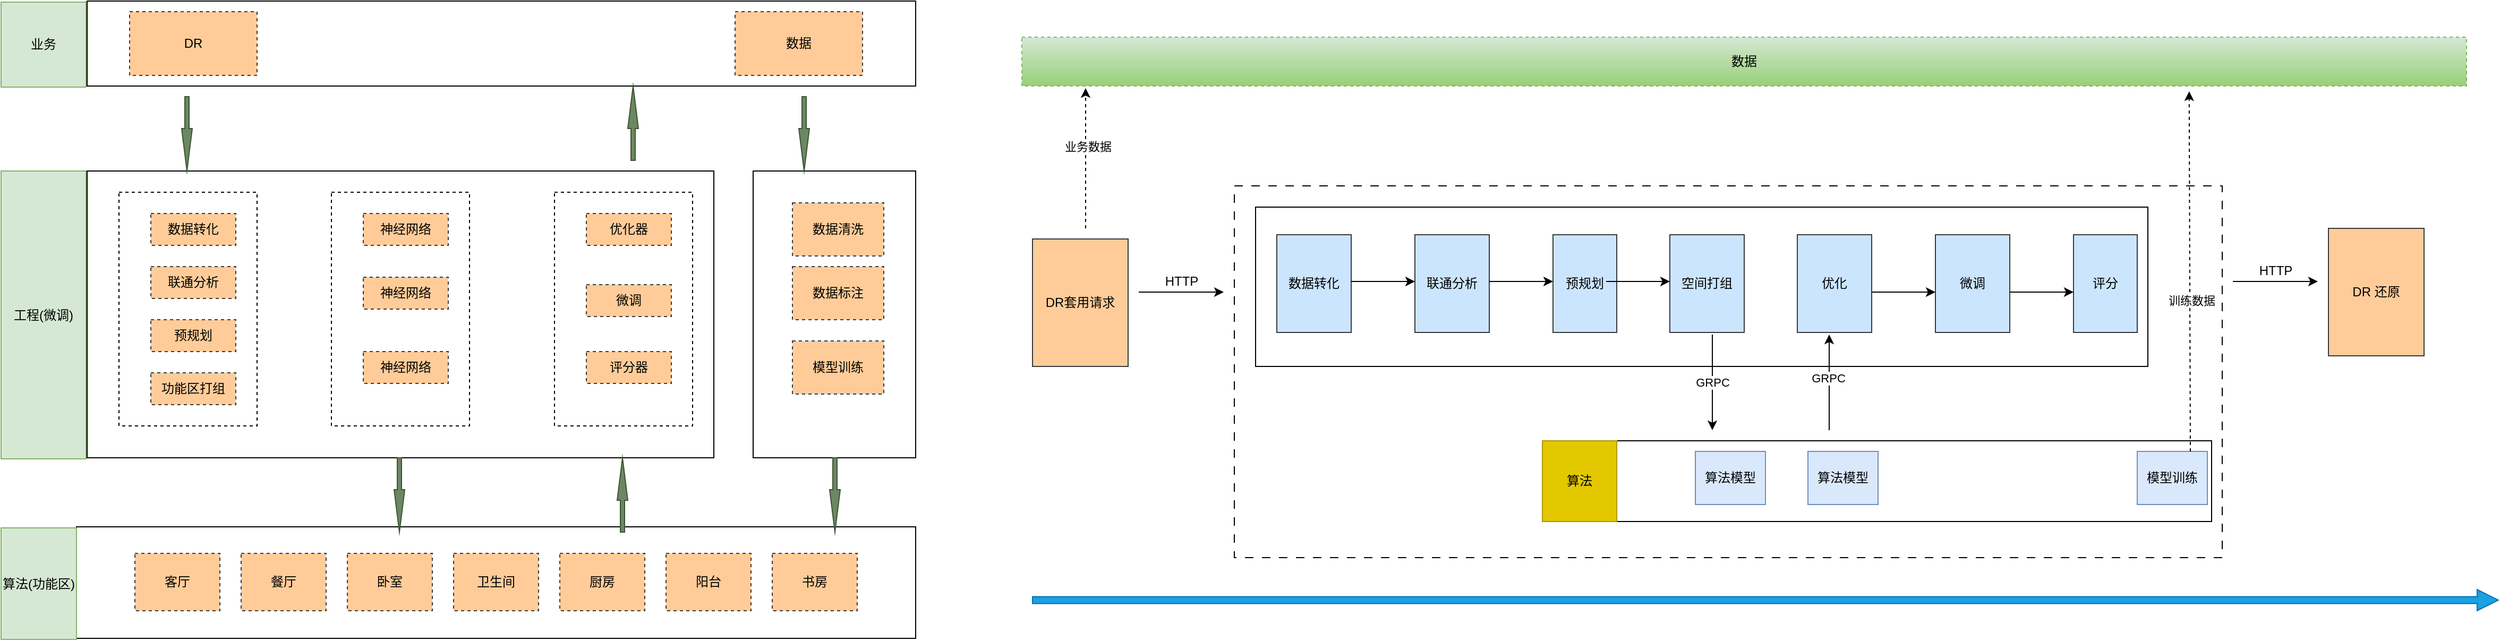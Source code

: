<mxfile version="20.8.23" type="github">
  <diagram name="第 1 页" id="68FAXFczm0JGzj1-__Jd">
    <mxGraphModel dx="1434" dy="771" grid="1" gridSize="10" guides="1" tooltips="1" connect="1" arrows="1" fold="1" page="1" pageScale="1" pageWidth="827" pageHeight="1169" math="0" shadow="0">
      <root>
        <mxCell id="0" />
        <mxCell id="1" parent="0" />
        <mxCell id="MvrCCe9intnFQsgFpyN2-1" value="" style="rounded=0;whiteSpace=wrap;html=1;dashed=1;dashPattern=8 8;" vertex="1" parent="1">
          <mxGeometry x="1290" y="264" width="930" height="350" as="geometry" />
        </mxCell>
        <mxCell id="MvrCCe9intnFQsgFpyN2-2" value="" style="rounded=0;whiteSpace=wrap;html=1;" vertex="1" parent="1">
          <mxGeometry x="1310" y="284" width="840" height="150" as="geometry" />
        </mxCell>
        <mxCell id="MvrCCe9intnFQsgFpyN2-3" value="" style="rounded=0;whiteSpace=wrap;html=1;" vertex="1" parent="1">
          <mxGeometry x="210" y="250" width="590" height="270" as="geometry" />
        </mxCell>
        <mxCell id="MvrCCe9intnFQsgFpyN2-4" value="" style="rounded=0;whiteSpace=wrap;html=1;" vertex="1" parent="1">
          <mxGeometry x="200" y="585" width="790" height="105" as="geometry" />
        </mxCell>
        <mxCell id="MvrCCe9intnFQsgFpyN2-5" value="" style="rounded=0;whiteSpace=wrap;html=1;" vertex="1" parent="1">
          <mxGeometry x="210" y="90" width="780" height="80" as="geometry" />
        </mxCell>
        <mxCell id="MvrCCe9intnFQsgFpyN2-6" value="工程(微调)" style="rounded=0;whiteSpace=wrap;html=1;fillColor=#d5e8d4;strokeColor=#82b366;" vertex="1" parent="1">
          <mxGeometry x="129" y="250" width="80" height="271" as="geometry" />
        </mxCell>
        <mxCell id="MvrCCe9intnFQsgFpyN2-7" value="算法(功能区)" style="rounded=0;whiteSpace=wrap;html=1;fillColor=#d5e8d4;strokeColor=#82b366;" vertex="1" parent="1">
          <mxGeometry x="129" y="586" width="71" height="105" as="geometry" />
        </mxCell>
        <mxCell id="MvrCCe9intnFQsgFpyN2-8" value="客厅" style="rounded=0;whiteSpace=wrap;html=1;dashed=1;fillColor=#ffcc99;strokeColor=#36393d;" vertex="1" parent="1">
          <mxGeometry x="255" y="610" width="80" height="54" as="geometry" />
        </mxCell>
        <mxCell id="MvrCCe9intnFQsgFpyN2-9" value="餐厅" style="rounded=0;whiteSpace=wrap;html=1;dashed=1;fillColor=#ffcc99;strokeColor=#36393d;" vertex="1" parent="1">
          <mxGeometry x="355" y="610" width="80" height="54" as="geometry" />
        </mxCell>
        <mxCell id="MvrCCe9intnFQsgFpyN2-10" value="卧室" style="rounded=0;whiteSpace=wrap;html=1;dashed=1;fillColor=#ffcc99;strokeColor=#36393d;" vertex="1" parent="1">
          <mxGeometry x="455" y="610" width="80" height="54" as="geometry" />
        </mxCell>
        <mxCell id="MvrCCe9intnFQsgFpyN2-11" value="卫生间" style="rounded=0;whiteSpace=wrap;html=1;dashed=1;fillColor=#ffcc99;strokeColor=#36393d;" vertex="1" parent="1">
          <mxGeometry x="555" y="610" width="80" height="54" as="geometry" />
        </mxCell>
        <mxCell id="MvrCCe9intnFQsgFpyN2-12" value="厨房" style="rounded=0;whiteSpace=wrap;html=1;dashed=1;fillColor=#ffcc99;strokeColor=#36393d;" vertex="1" parent="1">
          <mxGeometry x="655" y="610" width="80" height="54" as="geometry" />
        </mxCell>
        <mxCell id="MvrCCe9intnFQsgFpyN2-13" value="阳台" style="rounded=0;whiteSpace=wrap;html=1;dashed=1;fillColor=#ffcc99;strokeColor=#36393d;" vertex="1" parent="1">
          <mxGeometry x="755" y="610" width="80" height="54" as="geometry" />
        </mxCell>
        <mxCell id="MvrCCe9intnFQsgFpyN2-14" value="书房" style="rounded=0;whiteSpace=wrap;html=1;dashed=1;fillColor=#ffcc99;strokeColor=#36393d;" vertex="1" parent="1">
          <mxGeometry x="855" y="610" width="80" height="54" as="geometry" />
        </mxCell>
        <mxCell id="MvrCCe9intnFQsgFpyN2-15" value="" style="rounded=0;whiteSpace=wrap;html=1;dashed=1;" vertex="1" parent="1">
          <mxGeometry x="240" y="270" width="130" height="220" as="geometry" />
        </mxCell>
        <mxCell id="MvrCCe9intnFQsgFpyN2-16" value="联通分析" style="rounded=0;whiteSpace=wrap;html=1;dashed=1;fillColor=#ffcc99;strokeColor=#36393d;" vertex="1" parent="1">
          <mxGeometry x="270" y="340" width="80" height="30" as="geometry" />
        </mxCell>
        <mxCell id="MvrCCe9intnFQsgFpyN2-17" value="数据转化" style="rounded=0;whiteSpace=wrap;html=1;dashed=1;fillColor=#ffcc99;strokeColor=#36393d;" vertex="1" parent="1">
          <mxGeometry x="270" y="290" width="80" height="30" as="geometry" />
        </mxCell>
        <mxCell id="MvrCCe9intnFQsgFpyN2-18" value="预规划" style="rounded=0;whiteSpace=wrap;html=1;dashed=1;fillColor=#ffcc99;strokeColor=#36393d;" vertex="1" parent="1">
          <mxGeometry x="270" y="390" width="80" height="30" as="geometry" />
        </mxCell>
        <mxCell id="MvrCCe9intnFQsgFpyN2-19" value="" style="rounded=0;whiteSpace=wrap;html=1;dashed=1;" vertex="1" parent="1">
          <mxGeometry x="440" y="270" width="130" height="220" as="geometry" />
        </mxCell>
        <mxCell id="MvrCCe9intnFQsgFpyN2-20" value="神经网络" style="rounded=0;whiteSpace=wrap;html=1;dashed=1;fillColor=#ffcc99;strokeColor=#36393d;" vertex="1" parent="1">
          <mxGeometry x="470" y="350" width="80" height="30" as="geometry" />
        </mxCell>
        <mxCell id="MvrCCe9intnFQsgFpyN2-21" value="神经网络" style="rounded=0;whiteSpace=wrap;html=1;dashed=1;fillColor=#ffcc99;strokeColor=#36393d;" vertex="1" parent="1">
          <mxGeometry x="470" y="290" width="80" height="30" as="geometry" />
        </mxCell>
        <mxCell id="MvrCCe9intnFQsgFpyN2-22" value="神经网络" style="rounded=0;whiteSpace=wrap;html=1;dashed=1;fillColor=#ffcc99;strokeColor=#36393d;" vertex="1" parent="1">
          <mxGeometry x="470" y="420" width="80" height="30" as="geometry" />
        </mxCell>
        <mxCell id="MvrCCe9intnFQsgFpyN2-23" value="功能区打组" style="rounded=0;whiteSpace=wrap;html=1;dashed=1;fillColor=#ffcc99;strokeColor=#36393d;" vertex="1" parent="1">
          <mxGeometry x="270" y="440" width="80" height="30" as="geometry" />
        </mxCell>
        <mxCell id="MvrCCe9intnFQsgFpyN2-24" value="" style="rounded=0;whiteSpace=wrap;html=1;dashed=1;" vertex="1" parent="1">
          <mxGeometry x="650" y="270" width="130" height="220" as="geometry" />
        </mxCell>
        <mxCell id="MvrCCe9intnFQsgFpyN2-25" value="微调" style="rounded=0;whiteSpace=wrap;html=1;dashed=1;fillColor=#ffcc99;strokeColor=#36393d;" vertex="1" parent="1">
          <mxGeometry x="680" y="357" width="80" height="30" as="geometry" />
        </mxCell>
        <mxCell id="MvrCCe9intnFQsgFpyN2-26" value="优化器" style="rounded=0;whiteSpace=wrap;html=1;dashed=1;fillColor=#ffcc99;strokeColor=#36393d;" vertex="1" parent="1">
          <mxGeometry x="680" y="290" width="80" height="30" as="geometry" />
        </mxCell>
        <mxCell id="MvrCCe9intnFQsgFpyN2-27" value="评分器" style="rounded=0;whiteSpace=wrap;html=1;dashed=1;fillColor=#ffcc99;strokeColor=#36393d;" vertex="1" parent="1">
          <mxGeometry x="680" y="420" width="80" height="30" as="geometry" />
        </mxCell>
        <mxCell id="MvrCCe9intnFQsgFpyN2-28" value="DR" style="rounded=0;whiteSpace=wrap;html=1;dashed=1;fillColor=#ffcc99;strokeColor=#36393d;" vertex="1" parent="1">
          <mxGeometry x="250" y="100" width="120" height="60" as="geometry" />
        </mxCell>
        <mxCell id="MvrCCe9intnFQsgFpyN2-29" value="" style="rounded=0;whiteSpace=wrap;html=1;" vertex="1" parent="1">
          <mxGeometry x="837" y="250" width="153" height="270" as="geometry" />
        </mxCell>
        <mxCell id="MvrCCe9intnFQsgFpyN2-30" value="数据" style="rounded=0;whiteSpace=wrap;html=1;dashed=1;fillColor=#ffcc99;strokeColor=#36393d;" vertex="1" parent="1">
          <mxGeometry x="820" y="100" width="120" height="60" as="geometry" />
        </mxCell>
        <mxCell id="MvrCCe9intnFQsgFpyN2-31" value="数据清洗" style="rounded=0;whiteSpace=wrap;html=1;dashed=1;fillColor=#ffcc99;strokeColor=#36393d;" vertex="1" parent="1">
          <mxGeometry x="874" y="280" width="86" height="50" as="geometry" />
        </mxCell>
        <mxCell id="MvrCCe9intnFQsgFpyN2-32" value="数据标注" style="rounded=0;whiteSpace=wrap;html=1;dashed=1;fillColor=#ffcc99;strokeColor=#36393d;" vertex="1" parent="1">
          <mxGeometry x="874" y="340" width="86" height="50" as="geometry" />
        </mxCell>
        <mxCell id="MvrCCe9intnFQsgFpyN2-33" value="模型训练" style="rounded=0;whiteSpace=wrap;html=1;dashed=1;fillColor=#ffcc99;strokeColor=#36393d;" vertex="1" parent="1">
          <mxGeometry x="874" y="410" width="86" height="50" as="geometry" />
        </mxCell>
        <mxCell id="MvrCCe9intnFQsgFpyN2-34" value="" style="html=1;shadow=0;dashed=0;align=center;verticalAlign=middle;shape=mxgraph.arrows2.arrow;dy=0.6;dx=40;direction=south;notch=0;fillColor=#6d8764;fontColor=#ffffff;strokeColor=#3A5431;" vertex="1" parent="1">
          <mxGeometry x="880" y="180" width="10" height="70" as="geometry" />
        </mxCell>
        <mxCell id="MvrCCe9intnFQsgFpyN2-35" value="业务" style="rounded=0;whiteSpace=wrap;html=1;fillColor=#d5e8d4;strokeColor=#82b366;" vertex="1" parent="1">
          <mxGeometry x="129" y="91" width="80" height="80" as="geometry" />
        </mxCell>
        <mxCell id="MvrCCe9intnFQsgFpyN2-36" value="" style="html=1;shadow=0;dashed=0;align=center;verticalAlign=middle;shape=mxgraph.arrows2.arrow;dy=0.6;dx=40;direction=south;notch=0;fillColor=#6d8764;fontColor=#ffffff;strokeColor=#3A5431;" vertex="1" parent="1">
          <mxGeometry x="299" y="180" width="10" height="70" as="geometry" />
        </mxCell>
        <mxCell id="MvrCCe9intnFQsgFpyN2-37" value="" style="html=1;shadow=0;dashed=0;align=center;verticalAlign=middle;shape=mxgraph.arrows2.arrow;dy=0.6;dx=40;direction=south;notch=0;fillColor=#6d8764;fontColor=#ffffff;strokeColor=#3A5431;" vertex="1" parent="1">
          <mxGeometry x="499" y="520" width="10" height="70" as="geometry" />
        </mxCell>
        <mxCell id="MvrCCe9intnFQsgFpyN2-38" value="" style="html=1;shadow=0;dashed=0;align=center;verticalAlign=middle;shape=mxgraph.arrows2.arrow;dy=0.6;dx=40;direction=north;notch=0;fillColor=#6d8764;fontColor=#ffffff;strokeColor=#3A5431;" vertex="1" parent="1">
          <mxGeometry x="709" y="520" width="10" height="70" as="geometry" />
        </mxCell>
        <mxCell id="MvrCCe9intnFQsgFpyN2-39" value="" style="html=1;shadow=0;dashed=0;align=center;verticalAlign=middle;shape=mxgraph.arrows2.arrow;dy=0.6;dx=40;direction=north;notch=0;fillColor=#6d8764;fontColor=#ffffff;strokeColor=#3A5431;" vertex="1" parent="1">
          <mxGeometry x="719" y="170" width="10" height="70" as="geometry" />
        </mxCell>
        <mxCell id="MvrCCe9intnFQsgFpyN2-40" value="" style="html=1;shadow=0;dashed=0;align=center;verticalAlign=middle;shape=mxgraph.arrows2.arrow;dy=0.6;dx=40;direction=south;notch=0;fillColor=#6d8764;fontColor=#ffffff;strokeColor=#3A5431;" vertex="1" parent="1">
          <mxGeometry x="909" y="520" width="10" height="70" as="geometry" />
        </mxCell>
        <mxCell id="MvrCCe9intnFQsgFpyN2-41" value="DR套用请求" style="rounded=0;whiteSpace=wrap;html=1;fillColor=#ffcc99;strokeColor=#36393d;" vertex="1" parent="1">
          <mxGeometry x="1100" y="314" width="90" height="120" as="geometry" />
        </mxCell>
        <mxCell id="MvrCCe9intnFQsgFpyN2-42" value="空间打组" style="rounded=0;whiteSpace=wrap;html=1;fillColor=#cce5ff;strokeColor=#36393d;" vertex="1" parent="1">
          <mxGeometry x="1700" y="310" width="70" height="92" as="geometry" />
        </mxCell>
        <mxCell id="MvrCCe9intnFQsgFpyN2-43" value="优化" style="rounded=0;whiteSpace=wrap;html=1;fillColor=#cce5ff;strokeColor=#36393d;" vertex="1" parent="1">
          <mxGeometry x="1820" y="310" width="70" height="92" as="geometry" />
        </mxCell>
        <mxCell id="MvrCCe9intnFQsgFpyN2-44" value="微调" style="rounded=0;whiteSpace=wrap;html=1;fillColor=#cce5ff;strokeColor=#36393d;" vertex="1" parent="1">
          <mxGeometry x="1950" y="310" width="70" height="92" as="geometry" />
        </mxCell>
        <mxCell id="MvrCCe9intnFQsgFpyN2-45" value="评分" style="rounded=0;whiteSpace=wrap;html=1;fillColor=#cce5ff;strokeColor=#36393d;" vertex="1" parent="1">
          <mxGeometry x="2080" y="310" width="60" height="92" as="geometry" />
        </mxCell>
        <mxCell id="MvrCCe9intnFQsgFpyN2-46" value="" style="rounded=0;whiteSpace=wrap;html=1;" vertex="1" parent="1">
          <mxGeometry x="1580" y="504" width="630" height="76" as="geometry" />
        </mxCell>
        <mxCell id="MvrCCe9intnFQsgFpyN2-47" value="算法模型" style="rounded=0;whiteSpace=wrap;html=1;fillColor=#dae8fc;strokeColor=#6c8ebf;" vertex="1" parent="1">
          <mxGeometry x="1724" y="514" width="66" height="50" as="geometry" />
        </mxCell>
        <mxCell id="MvrCCe9intnFQsgFpyN2-48" value="算法模型" style="rounded=0;whiteSpace=wrap;html=1;fillColor=#dae8fc;strokeColor=#6c8ebf;" vertex="1" parent="1">
          <mxGeometry x="1830" y="514" width="66" height="50" as="geometry" />
        </mxCell>
        <mxCell id="MvrCCe9intnFQsgFpyN2-49" value="数据" style="rounded=0;whiteSpace=wrap;html=1;dashed=1;fillColor=#d5e8d4;gradientColor=#97d077;strokeColor=#82b366;" vertex="1" parent="1">
          <mxGeometry x="1090" y="124" width="1360" height="46" as="geometry" />
        </mxCell>
        <mxCell id="MvrCCe9intnFQsgFpyN2-50" value="" style="endArrow=classic;html=1;rounded=0;dashed=1;" edge="1" parent="1">
          <mxGeometry width="50" height="50" relative="1" as="geometry">
            <mxPoint x="1150" y="304" as="sourcePoint" />
            <mxPoint x="1150" y="172" as="targetPoint" />
          </mxGeometry>
        </mxCell>
        <mxCell id="MvrCCe9intnFQsgFpyN2-51" value="业务数据" style="edgeLabel;html=1;align=center;verticalAlign=middle;resizable=0;points=[];" vertex="1" connectable="0" parent="MvrCCe9intnFQsgFpyN2-50">
          <mxGeometry x="0.167" y="-2" relative="1" as="geometry">
            <mxPoint as="offset" />
          </mxGeometry>
        </mxCell>
        <mxCell id="MvrCCe9intnFQsgFpyN2-52" value="" style="endArrow=classic;html=1;rounded=0;" edge="1" parent="1">
          <mxGeometry width="50" height="50" relative="1" as="geometry">
            <mxPoint x="1200" y="364" as="sourcePoint" />
            <mxPoint x="1280" y="364" as="targetPoint" />
          </mxGeometry>
        </mxCell>
        <mxCell id="MvrCCe9intnFQsgFpyN2-53" value="HTTP" style="text;html=1;align=center;verticalAlign=middle;resizable=0;points=[];autosize=1;strokeColor=none;fillColor=none;" vertex="1" parent="1">
          <mxGeometry x="1215" y="339" width="50" height="30" as="geometry" />
        </mxCell>
        <mxCell id="MvrCCe9intnFQsgFpyN2-54" value="" style="endArrow=classic;html=1;rounded=0;" edge="1" parent="1">
          <mxGeometry width="50" height="50" relative="1" as="geometry">
            <mxPoint x="1740" y="404" as="sourcePoint" />
            <mxPoint x="1740" y="494" as="targetPoint" />
          </mxGeometry>
        </mxCell>
        <mxCell id="MvrCCe9intnFQsgFpyN2-55" value="GRPC" style="edgeLabel;html=1;align=center;verticalAlign=middle;resizable=0;points=[];" vertex="1" connectable="0" parent="MvrCCe9intnFQsgFpyN2-54">
          <mxGeometry relative="1" as="geometry">
            <mxPoint as="offset" />
          </mxGeometry>
        </mxCell>
        <mxCell id="MvrCCe9intnFQsgFpyN2-56" value="" style="endArrow=classic;html=1;rounded=0;" edge="1" parent="1">
          <mxGeometry width="50" height="50" relative="1" as="geometry">
            <mxPoint x="1850" y="494" as="sourcePoint" />
            <mxPoint x="1850" y="404" as="targetPoint" />
          </mxGeometry>
        </mxCell>
        <mxCell id="MvrCCe9intnFQsgFpyN2-57" value="GRPC" style="edgeLabel;html=1;align=center;verticalAlign=middle;resizable=0;points=[];" vertex="1" connectable="0" parent="MvrCCe9intnFQsgFpyN2-56">
          <mxGeometry x="0.089" y="1" relative="1" as="geometry">
            <mxPoint as="offset" />
          </mxGeometry>
        </mxCell>
        <mxCell id="MvrCCe9intnFQsgFpyN2-58" value="" style="endArrow=classic;html=1;rounded=0;" edge="1" parent="1">
          <mxGeometry width="50" height="50" relative="1" as="geometry">
            <mxPoint x="1890" y="364" as="sourcePoint" />
            <mxPoint x="1950" y="364" as="targetPoint" />
          </mxGeometry>
        </mxCell>
        <mxCell id="MvrCCe9intnFQsgFpyN2-59" value="" style="endArrow=classic;html=1;rounded=0;" edge="1" parent="1">
          <mxGeometry width="50" height="50" relative="1" as="geometry">
            <mxPoint x="2020" y="364" as="sourcePoint" />
            <mxPoint x="2080" y="364" as="targetPoint" />
          </mxGeometry>
        </mxCell>
        <mxCell id="MvrCCe9intnFQsgFpyN2-60" value="DR 还原" style="rounded=0;whiteSpace=wrap;html=1;fillColor=#ffcc99;strokeColor=#36393d;" vertex="1" parent="1">
          <mxGeometry x="2320" y="304" width="90" height="120" as="geometry" />
        </mxCell>
        <mxCell id="MvrCCe9intnFQsgFpyN2-61" value="" style="endArrow=classic;html=1;rounded=0;" edge="1" parent="1">
          <mxGeometry width="50" height="50" relative="1" as="geometry">
            <mxPoint x="2230" y="354" as="sourcePoint" />
            <mxPoint x="2310" y="354" as="targetPoint" />
          </mxGeometry>
        </mxCell>
        <mxCell id="MvrCCe9intnFQsgFpyN2-62" value="HTTP" style="text;html=1;align=center;verticalAlign=middle;resizable=0;points=[];autosize=1;strokeColor=none;fillColor=none;" vertex="1" parent="1">
          <mxGeometry x="2245" y="329" width="50" height="30" as="geometry" />
        </mxCell>
        <mxCell id="MvrCCe9intnFQsgFpyN2-63" value="模型训练" style="rounded=0;whiteSpace=wrap;html=1;fillColor=#dae8fc;strokeColor=#6c8ebf;" vertex="1" parent="1">
          <mxGeometry x="2140" y="514" width="66" height="50" as="geometry" />
        </mxCell>
        <mxCell id="MvrCCe9intnFQsgFpyN2-64" value="" style="endArrow=classic;html=1;rounded=0;entryX=0.808;entryY=1.109;entryDx=0;entryDy=0;entryPerimeter=0;dashed=1;" edge="1" parent="1" target="MvrCCe9intnFQsgFpyN2-49">
          <mxGeometry width="50" height="50" relative="1" as="geometry">
            <mxPoint x="2190" y="514" as="sourcePoint" />
            <mxPoint x="2190" y="264" as="targetPoint" />
          </mxGeometry>
        </mxCell>
        <mxCell id="MvrCCe9intnFQsgFpyN2-65" value="训练数据" style="edgeLabel;html=1;align=center;verticalAlign=middle;resizable=0;points=[];" vertex="1" connectable="0" parent="MvrCCe9intnFQsgFpyN2-64">
          <mxGeometry x="-0.159" y="-1" relative="1" as="geometry">
            <mxPoint as="offset" />
          </mxGeometry>
        </mxCell>
        <mxCell id="MvrCCe9intnFQsgFpyN2-66" value="" style="html=1;shadow=0;dashed=0;align=center;verticalAlign=middle;shape=mxgraph.arrows2.arrow;dy=0.67;dx=20;notch=0;fillColor=#1ba1e2;fontColor=#ffffff;strokeColor=#006EAF;" vertex="1" parent="1">
          <mxGeometry x="1100" y="644" width="1380" height="20" as="geometry" />
        </mxCell>
        <mxCell id="MvrCCe9intnFQsgFpyN2-67" value="数据转化" style="rounded=0;whiteSpace=wrap;html=1;fillColor=#cce5ff;strokeColor=#36393d;" vertex="1" parent="1">
          <mxGeometry x="1330" y="310" width="70" height="92" as="geometry" />
        </mxCell>
        <mxCell id="MvrCCe9intnFQsgFpyN2-68" value="联通分析" style="rounded=0;whiteSpace=wrap;html=1;fillColor=#cce5ff;strokeColor=#36393d;" vertex="1" parent="1">
          <mxGeometry x="1460" y="310" width="70" height="92" as="geometry" />
        </mxCell>
        <mxCell id="MvrCCe9intnFQsgFpyN2-69" value="预规划" style="rounded=0;whiteSpace=wrap;html=1;fillColor=#cce5ff;strokeColor=#36393d;" vertex="1" parent="1">
          <mxGeometry x="1590" y="310" width="60" height="92" as="geometry" />
        </mxCell>
        <mxCell id="MvrCCe9intnFQsgFpyN2-70" value="" style="endArrow=classic;html=1;rounded=0;" edge="1" parent="1">
          <mxGeometry width="50" height="50" relative="1" as="geometry">
            <mxPoint x="1400" y="354" as="sourcePoint" />
            <mxPoint x="1460" y="354" as="targetPoint" />
          </mxGeometry>
        </mxCell>
        <mxCell id="MvrCCe9intnFQsgFpyN2-71" value="" style="endArrow=classic;html=1;rounded=0;" edge="1" parent="1">
          <mxGeometry width="50" height="50" relative="1" as="geometry">
            <mxPoint x="1530" y="354" as="sourcePoint" />
            <mxPoint x="1590" y="354" as="targetPoint" />
          </mxGeometry>
        </mxCell>
        <mxCell id="MvrCCe9intnFQsgFpyN2-72" value="" style="endArrow=classic;html=1;rounded=0;" edge="1" parent="1">
          <mxGeometry width="50" height="50" relative="1" as="geometry">
            <mxPoint x="1640" y="354" as="sourcePoint" />
            <mxPoint x="1700" y="354" as="targetPoint" />
          </mxGeometry>
        </mxCell>
        <mxCell id="MvrCCe9intnFQsgFpyN2-73" value="算法" style="rounded=0;whiteSpace=wrap;html=1;fillColor=#e3c800;fontColor=#000000;strokeColor=#B09500;" vertex="1" parent="1">
          <mxGeometry x="1580" y="504" width="70" height="76" as="geometry" />
        </mxCell>
      </root>
    </mxGraphModel>
  </diagram>
</mxfile>
